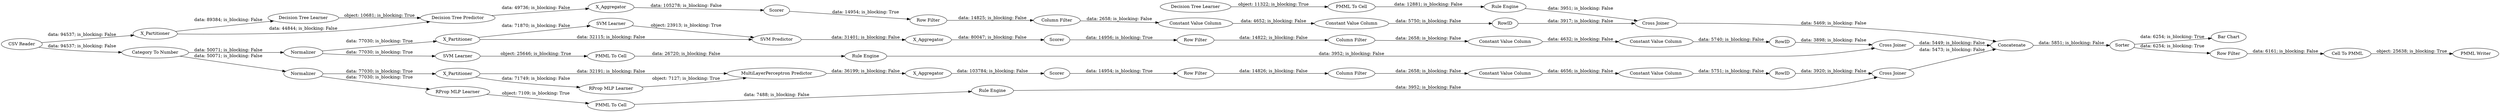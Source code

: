 digraph {
	"647178579368044980_293" [label=RowID]
	"7923522184265911749_33" [label="SVM Learner"]
	"-5972939320798181006_28" [label="PMML To Cell"]
	"-977706762082525300_290" [label="Constant Value Column"]
	"3619487023261188319_7" [label=X_Aggregator]
	"-8072914820514051939_9" [label="Row Filter"]
	"647178579368044980_9" [label="Row Filter"]
	"3619487023261188319_41" [label=Scorer]
	"4408073902209633619_59" [label="Bar Chart"]
	"3619487023261188319_31" [label="SVM Learner"]
	"-5387373092149135931_40" [label=Scorer]
	"5605135727630645969_38" [label="Cross Joiner"]
	"-5387373092149135931_2" [label=X_Partitioner]
	"-8072914820514051939_290" [label="Constant Value Column"]
	"4408073902209633619_61" [label="PMML Writer"]
	"-5972939320798181006_33" [label="Decision Tree Learner"]
	"4408073902209633619_53" [label="Row Filter"]
	"3619487023261188319_39" [label="Cross Joiner"]
	"-977706762082525300_292" [label="Constant Value Column"]
	"-977706762082525300_293" [label=RowID]
	"-5387373092149135931_32" [label="MultiLayerPerceptron Predictor"]
	"4408073902209633619_54" [label="Cell To PMML"]
	"5605135727630645969_39" [label=Scorer]
	"647178579368044980_294" [label="Column Filter"]
	"7923522184265911749_35" [label="Rule Engine"]
	"3619487023261188319_40" [label=Normalizer]
	"-977706762082525300_9" [label="Row Filter"]
	"4408073902209633619_60" [label=Concatenate]
	"-8072914820514051939_292" [label="Constant Value Column"]
	"647178579368044980_290" [label="Constant Value Column"]
	"-5387373092149135931_31" [label="RProp MLP Learner"]
	"5605135727630645969_31" [label="Decision Tree Learner"]
	"-4867883289831711213_34" [label="Rule Engine"]
	"-5387373092149135931_38" [label="Cross Joiner"]
	"3619487023261188319_2" [label=X_Partitioner]
	"4408073902209633619_62" [label="CSV Reader"]
	"-5972939320798181006_34" [label="Rule Engine"]
	"5605135727630645969_32" [label="Decision Tree Predictor"]
	"7923522184265911749_34" [label="PMML To Cell"]
	"647178579368044980_292" [label="Constant Value Column"]
	"4408073902209633619_58" [label="Category To Number"]
	"-977706762082525300_294" [label="Column Filter"]
	"-8072914820514051939_294" [label="Column Filter"]
	"-5387373092149135931_39" [label=Normalizer]
	"4408073902209633619_52" [label=Sorter]
	"-4867883289831711213_22" [label="PMML To Cell"]
	"3619487023261188319_32" [label="SVM Predictor"]
	"-8072914820514051939_293" [label=RowID]
	"5605135727630645969_2" [label=X_Partitioner]
	"-4867883289831711213_35" [label="RProp MLP Learner"]
	"5605135727630645969_7" [label=X_Aggregator]
	"-5387373092149135931_7" [label=X_Aggregator]
	"-8072914820514051939_293" -> "5605135727630645969_38" [label="data: 3917; is_blocking: False"]
	"5605135727630645969_38" -> "4408073902209633619_60" [label="data: 5469; is_blocking: False"]
	"5605135727630645969_31" -> "5605135727630645969_32" [label="object: 10681; is_blocking: True"]
	"7923522184265911749_34" -> "7923522184265911749_35" [label="data: 26720; is_blocking: False"]
	"-5972939320798181006_28" -> "-5972939320798181006_34" [label="data: 12881; is_blocking: False"]
	"4408073902209633619_60" -> "4408073902209633619_52" [label="data: 5851; is_blocking: False"]
	"-5387373092149135931_2" -> "-5387373092149135931_32" [label="data: 32191; is_blocking: False"]
	"647178579368044980_293" -> "3619487023261188319_39" [label="data: 3898; is_blocking: False"]
	"-5387373092149135931_39" -> "-4867883289831711213_35" [label="data: 77030; is_blocking: True"]
	"647178579368044980_292" -> "647178579368044980_293" [label="data: 5740; is_blocking: False"]
	"3619487023261188319_40" -> "7923522184265911749_33" [label="data: 77030; is_blocking: True"]
	"-977706762082525300_292" -> "-977706762082525300_293" [label="data: 5751; is_blocking: False"]
	"-8072914820514051939_294" -> "-8072914820514051939_290" [label="data: 2658; is_blocking: False"]
	"-5387373092149135931_40" -> "-977706762082525300_9" [label="data: 14954; is_blocking: True"]
	"5605135727630645969_2" -> "5605135727630645969_31" [label="data: 89384; is_blocking: False"]
	"-8072914820514051939_9" -> "-8072914820514051939_294" [label="data: 14825; is_blocking: False"]
	"5605135727630645969_2" -> "5605135727630645969_32" [label="data: 44844; is_blocking: False"]
	"-977706762082525300_290" -> "-977706762082525300_292" [label="data: 4656; is_blocking: False"]
	"7923522184265911749_33" -> "7923522184265911749_34" [label="object: 25646; is_blocking: True"]
	"-5387373092149135931_32" -> "-5387373092149135931_7" [label="data: 36199; is_blocking: False"]
	"7923522184265911749_35" -> "3619487023261188319_39" [label="data: 3952; is_blocking: False"]
	"3619487023261188319_41" -> "647178579368044980_9" [label="data: 14956; is_blocking: True"]
	"5605135727630645969_7" -> "5605135727630645969_39" [label="data: 105278; is_blocking: False"]
	"-977706762082525300_9" -> "-977706762082525300_294" [label="data: 14826; is_blocking: False"]
	"-5387373092149135931_39" -> "-5387373092149135931_2" [label="data: 77030; is_blocking: True"]
	"-4867883289831711213_34" -> "-5387373092149135931_38" [label="data: 3952; is_blocking: False"]
	"4408073902209633619_53" -> "4408073902209633619_54" [label="data: 6161; is_blocking: False"]
	"3619487023261188319_40" -> "3619487023261188319_2" [label="data: 77030; is_blocking: True"]
	"3619487023261188319_2" -> "3619487023261188319_31" [label="data: 71870; is_blocking: False"]
	"-4867883289831711213_35" -> "-4867883289831711213_22" [label="object: 7109; is_blocking: True"]
	"-5387373092149135931_31" -> "-5387373092149135931_32" [label="object: 7127; is_blocking: True"]
	"647178579368044980_9" -> "647178579368044980_294" [label="data: 14822; is_blocking: False"]
	"3619487023261188319_7" -> "3619487023261188319_41" [label="data: 80047; is_blocking: False"]
	"647178579368044980_294" -> "647178579368044980_290" [label="data: 2658; is_blocking: False"]
	"5605135727630645969_32" -> "5605135727630645969_7" [label="data: 49736; is_blocking: False"]
	"3619487023261188319_39" -> "4408073902209633619_60" [label="data: 5449; is_blocking: False"]
	"-5972939320798181006_34" -> "5605135727630645969_38" [label="data: 3951; is_blocking: False"]
	"4408073902209633619_58" -> "3619487023261188319_40" [label="data: 50071; is_blocking: False"]
	"-977706762082525300_293" -> "-5387373092149135931_38" [label="data: 3920; is_blocking: False"]
	"4408073902209633619_58" -> "-5387373092149135931_39" [label="data: 50071; is_blocking: False"]
	"-5972939320798181006_33" -> "-5972939320798181006_28" [label="object: 11322; is_blocking: True"]
	"647178579368044980_290" -> "647178579368044980_292" [label="data: 4632; is_blocking: False"]
	"3619487023261188319_31" -> "3619487023261188319_32" [label="object: 23913; is_blocking: True"]
	"-5387373092149135931_7" -> "-5387373092149135931_40" [label="data: 103784; is_blocking: False"]
	"-8072914820514051939_292" -> "-8072914820514051939_293" [label="data: 5750; is_blocking: False"]
	"5605135727630645969_39" -> "-8072914820514051939_9" [label="data: 14954; is_blocking: True"]
	"4408073902209633619_52" -> "4408073902209633619_53" [label="data: 6254; is_blocking: True"]
	"3619487023261188319_2" -> "3619487023261188319_32" [label="data: 32115; is_blocking: False"]
	"4408073902209633619_62" -> "5605135727630645969_2" [label="data: 94537; is_blocking: False"]
	"4408073902209633619_54" -> "4408073902209633619_61" [label="object: 25638; is_blocking: True"]
	"-8072914820514051939_290" -> "-8072914820514051939_292" [label="data: 4652; is_blocking: False"]
	"-977706762082525300_294" -> "-977706762082525300_290" [label="data: 2658; is_blocking: False"]
	"-4867883289831711213_22" -> "-4867883289831711213_34" [label="data: 7488; is_blocking: False"]
	"4408073902209633619_52" -> "4408073902209633619_59" [label="data: 6254; is_blocking: True"]
	"4408073902209633619_62" -> "4408073902209633619_58" [label="data: 94537; is_blocking: False"]
	"3619487023261188319_32" -> "3619487023261188319_7" [label="data: 31401; is_blocking: False"]
	"-5387373092149135931_2" -> "-5387373092149135931_31" [label="data: 71749; is_blocking: False"]
	"-5387373092149135931_38" -> "4408073902209633619_60" [label="data: 5473; is_blocking: False"]
	rankdir=LR
}
